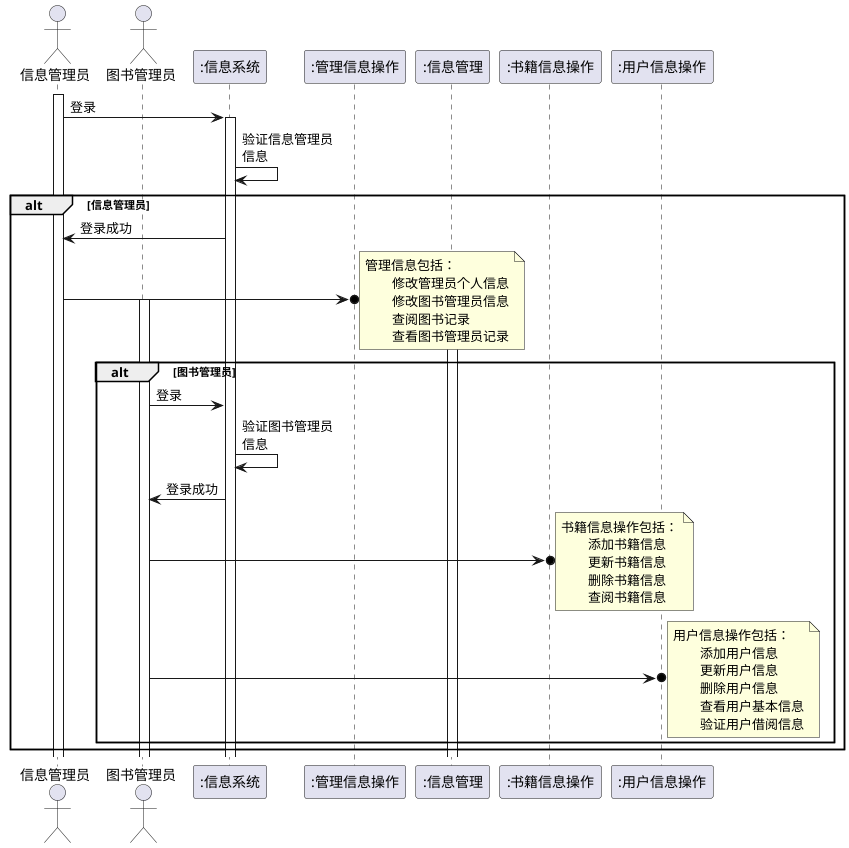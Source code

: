 @startuml
actor 信息管理员
actor 图书管理员
participant ":信息系统"
activate 信息管理员
信息管理员 -> ":信息系统":登录
activate ":信息系统"
":信息系统" -> ":信息系统":验证信息管理员\n信息
alt 信息管理员

	":信息系统" ->信息管理员:登录成功
	信息管理员 ->o ":管理信息操作"
	note right
	管理信息包括：
    	修改管理员个人信息
    	修改图书管理员信息
    	查阅图书记录
    	查看图书管理员记录
    end note
	activate ":信息管理"
alt 图书管理员
activate 图书管理员
图书管理员 -> ":信息系统":登录
":信息系统" -> ":信息系统":验证图书管理员\n信息
":信息系统" ->图书管理员:登录成功
图书管理员 ->o ":书籍信息操作"
note right
	书籍信息操作包括：
    	添加书籍信息
    	更新书籍信息
    	删除书籍信息
    	查阅书籍信息
    end note
图书管理员 ->o ":用户信息操作"
note right
	用户信息操作包括：
    	添加用户信息
    	更新用户信息
    	删除用户信息
    	查看用户基本信息
    	验证用户借阅信息
    end note
end
end
@enduml